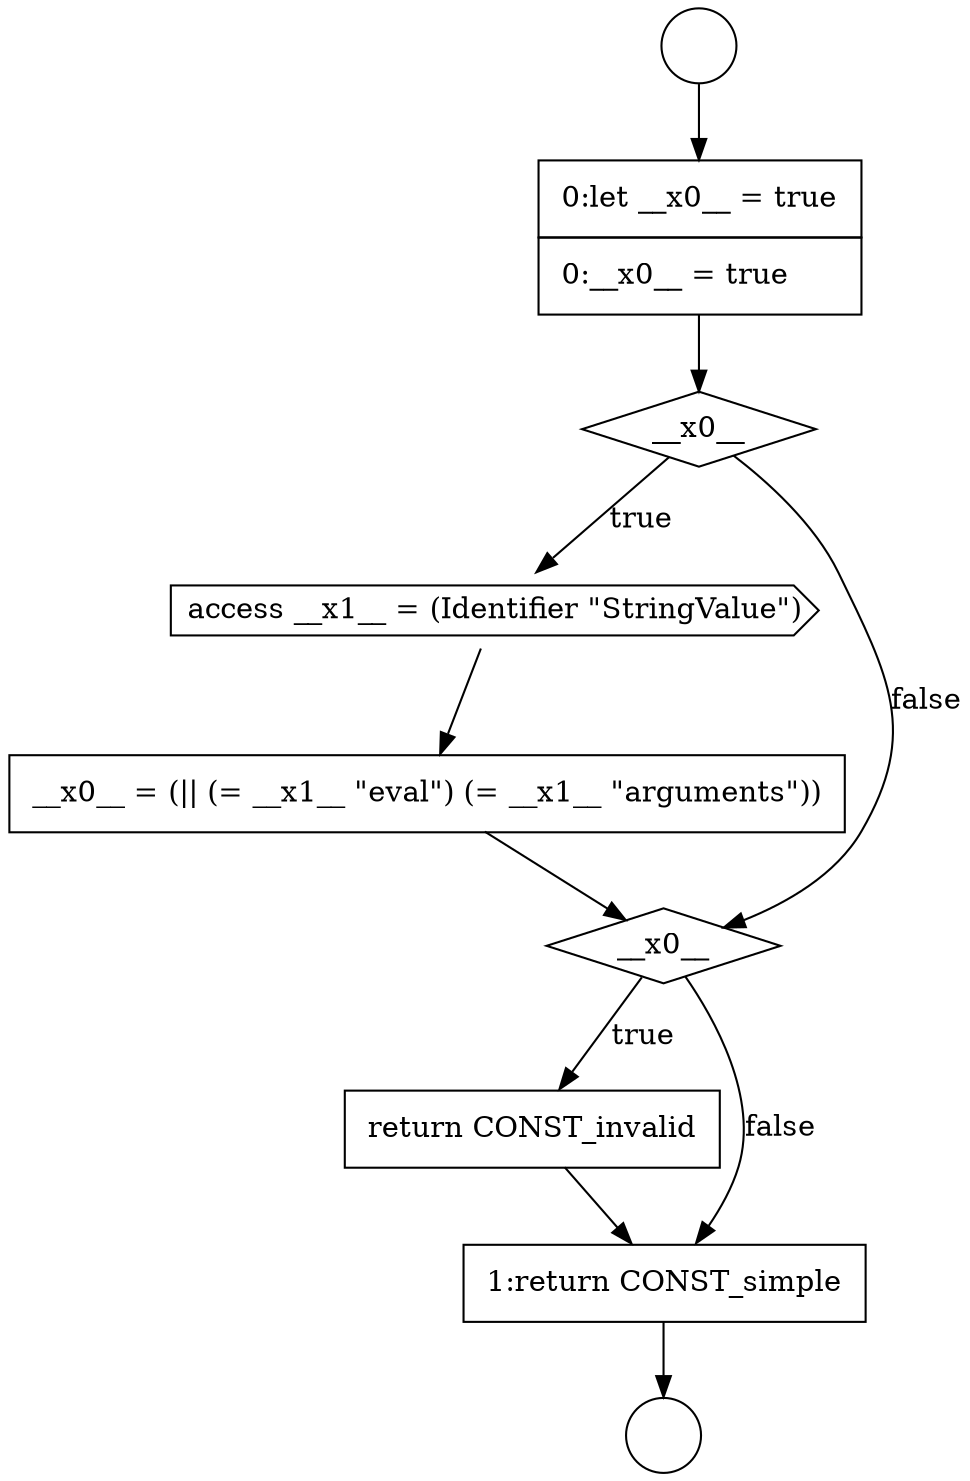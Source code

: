 digraph {
  node3644 [shape=circle label=" " color="black" fillcolor="white" style=filled]
  node3647 [shape=cds, label=<<font color="black">access __x1__ = (Identifier &quot;StringValue&quot;)</font>> color="black" fillcolor="white" style=filled]
  node3650 [shape=none, margin=0, label=<<font color="black">
    <table border="0" cellborder="1" cellspacing="0" cellpadding="10">
      <tr><td align="left">return CONST_invalid</td></tr>
    </table>
  </font>> color="black" fillcolor="white" style=filled]
  node3643 [shape=circle label=" " color="black" fillcolor="white" style=filled]
  node3645 [shape=none, margin=0, label=<<font color="black">
    <table border="0" cellborder="1" cellspacing="0" cellpadding="10">
      <tr><td align="left">0:let __x0__ = true</td></tr>
      <tr><td align="left">0:__x0__ = true</td></tr>
    </table>
  </font>> color="black" fillcolor="white" style=filled]
  node3648 [shape=none, margin=0, label=<<font color="black">
    <table border="0" cellborder="1" cellspacing="0" cellpadding="10">
      <tr><td align="left">__x0__ = (|| (= __x1__ &quot;eval&quot;) (= __x1__ &quot;arguments&quot;))</td></tr>
    </table>
  </font>> color="black" fillcolor="white" style=filled]
  node3649 [shape=diamond, label=<<font color="black">__x0__</font>> color="black" fillcolor="white" style=filled]
  node3646 [shape=diamond, label=<<font color="black">__x0__</font>> color="black" fillcolor="white" style=filled]
  node3651 [shape=none, margin=0, label=<<font color="black">
    <table border="0" cellborder="1" cellspacing="0" cellpadding="10">
      <tr><td align="left">1:return CONST_simple</td></tr>
    </table>
  </font>> color="black" fillcolor="white" style=filled]
  node3651 -> node3644 [ color="black"]
  node3645 -> node3646 [ color="black"]
  node3649 -> node3650 [label=<<font color="black">true</font>> color="black"]
  node3649 -> node3651 [label=<<font color="black">false</font>> color="black"]
  node3650 -> node3651 [ color="black"]
  node3647 -> node3648 [ color="black"]
  node3646 -> node3647 [label=<<font color="black">true</font>> color="black"]
  node3646 -> node3649 [label=<<font color="black">false</font>> color="black"]
  node3643 -> node3645 [ color="black"]
  node3648 -> node3649 [ color="black"]
}
